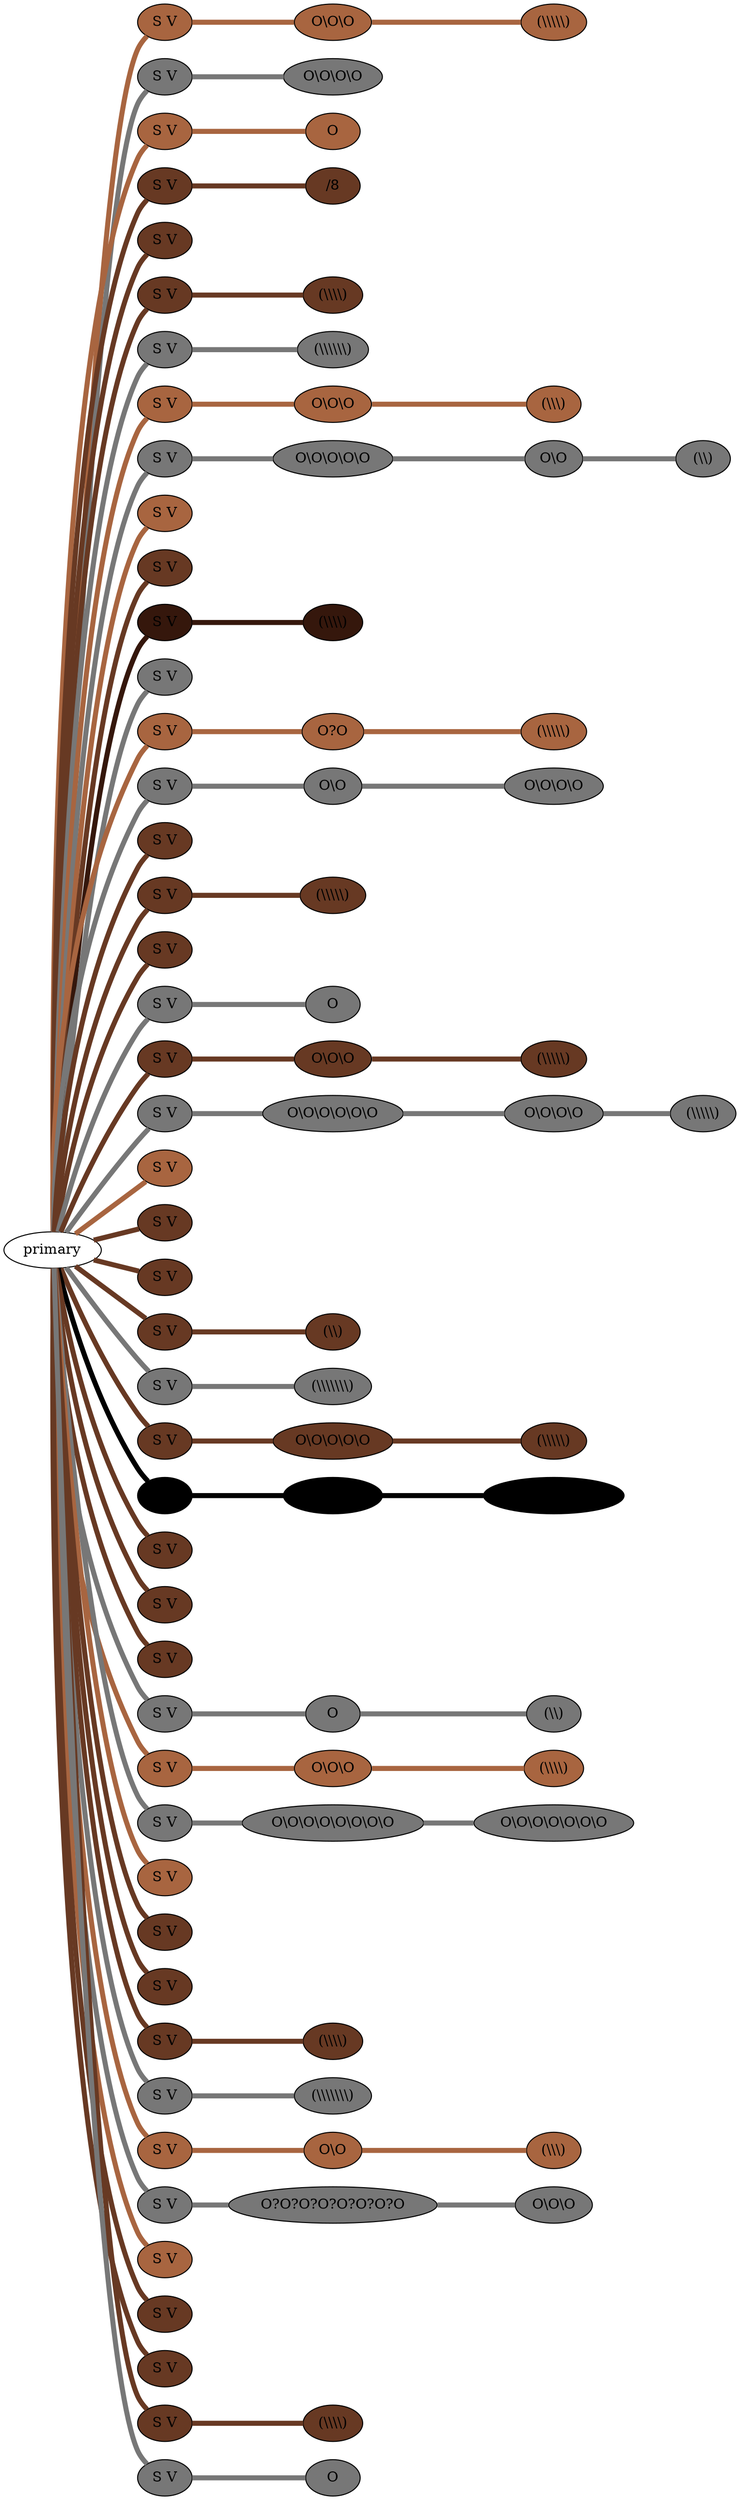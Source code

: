 graph {
 graph [rankdir=LR]
"1" [qtype="pendant_node", pendant_colors="#A86540", pendant_ply="S", pendant_attach="V", pendant_length="32", label="S V", style=filled, fillcolor="#A86540"]
"primary" -- "1" [qtype="pendant_link",penwidth=5,color="#A86540"]
"1:0" [qtype="knot_node", knot_value="3", knot_type="S", knot_position="7.0", knot_spin="Z", label="O\\O\\O", style=filled, fillcolor="#A86540"]
"1" -- "1:0" [qtype="knot_link",penwidth=5,color="#A86540"]
"1:1" [qtype="knot_node", knot_value="5", knot_type="L", knot_position="14.0", knot_spin="Z", label="(\\\\\\\\\\)", style=filled, fillcolor="#A86540"]
"1:0" -- "1:1" [qtype="knot_link",penwidth=5,color="#A86540"]
"2" [qtype="pendant_node", pendant_colors="#777777", pendant_ply="S", pendant_attach="V", pendant_length="34", label="S V", style=filled, fillcolor="#777777"]
"primary" -- "2" [qtype="pendant_link",penwidth=5,color="#777777"]
"2:0" [qtype="knot_node", knot_value="4", knot_type="S", knot_position="8.5", knot_spin="Z", label="O\\O\\O\\O", style=filled, fillcolor="#777777"]
"2" -- "2:0" [qtype="knot_link",penwidth=5,color="#777777"]
"3" [qtype="pendant_node", pendant_colors="#A86540", pendant_ply="S", pendant_attach="V", pendant_length="35", label="S V", style=filled, fillcolor="#A86540"]
"primary" -- "3" [qtype="pendant_link",penwidth=5,color="#A86540"]
"3:0" [qtype="knot_node", knot_value="1", knot_type="S", knot_position="12.0", knot_spin="Z", label="O", style=filled, fillcolor="#A86540"]
"3" -- "3:0" [qtype="knot_link",penwidth=5,color="#A86540"]
"4" [qtype="pendant_node", pendant_colors="#673923", pendant_ply="S", pendant_attach="V", pendant_length="35", label="S V", style=filled, fillcolor="#673923"]
"primary" -- "4" [qtype="pendant_link",penwidth=5,color="#673923"]
"4:0" [qtype="knot_node", knot_value="1", knot_type="E", knot_position="14.0", knot_spin="S", label="/8", style=filled, fillcolor="#673923"]
"4" -- "4:0" [qtype="knot_link",penwidth=5,color="#673923"]
"5" [qtype="pendant_node", pendant_colors="#673923", pendant_ply="S", pendant_attach="V", pendant_length="9", label="S V", style=filled, fillcolor="#673923"]
"primary" -- "5" [qtype="pendant_link",penwidth=5,color="#673923"]
"6" [qtype="pendant_node", pendant_colors="#673923", pendant_ply="S", pendant_attach="V", pendant_length="22", label="S V", style=filled, fillcolor="#673923"]
"primary" -- "6" [qtype="pendant_link",penwidth=5,color="#673923"]
"6:0" [qtype="knot_node", knot_value="4", knot_type="L", knot_position="13.5", knot_spin="Z", label="(\\\\\\\\)", style=filled, fillcolor="#673923"]
"6" -- "6:0" [qtype="knot_link",penwidth=5,color="#673923"]
"7" [qtype="pendant_node", pendant_colors="#777777", pendant_ply="S", pendant_attach="V", pendant_length="41", label="S V", style=filled, fillcolor="#777777"]
"primary" -- "7" [qtype="pendant_link",penwidth=5,color="#777777"]
"7:0" [qtype="knot_node", knot_value="6", knot_type="L", knot_position="15.0", knot_spin="Z", label="(\\\\\\\\\\\\)", style=filled, fillcolor="#777777"]
"7" -- "7:0" [qtype="knot_link",penwidth=5,color="#777777"]
"8" [qtype="pendant_node", pendant_colors="#A86540", pendant_ply="S", pendant_attach="V", pendant_length="43", label="S V", style=filled, fillcolor="#A86540"]
"primary" -- "8" [qtype="pendant_link",penwidth=5,color="#A86540"]
"8:0" [qtype="knot_node", knot_value="3", knot_type="S", knot_position="7.0", knot_spin="Z", label="O\\O\\O", style=filled, fillcolor="#A86540"]
"8" -- "8:0" [qtype="knot_link",penwidth=5,color="#A86540"]
"8:1" [qtype="knot_node", knot_value="3", knot_type="L", knot_position="11.5", knot_spin="Z", label="(\\\\\\)", style=filled, fillcolor="#A86540"]
"8:0" -- "8:1" [qtype="knot_link",penwidth=5,color="#A86540"]
"9" [qtype="pendant_node", pendant_colors="#777777", pendant_ply="S", pendant_attach="V", pendant_length="23", label="S V", style=filled, fillcolor="#777777"]
"primary" -- "9" [qtype="pendant_link",penwidth=5,color="#777777"]
"9:0" [qtype="knot_node", knot_value="5", knot_type="S", knot_position="8.0", knot_spin="Z", label="O\\O\\O\\O\\O", style=filled, fillcolor="#777777"]
"9" -- "9:0" [qtype="knot_link",penwidth=5,color="#777777"]
"9:1" [qtype="knot_node", knot_value="2", knot_type="S", knot_position="13.5", knot_spin="Z", label="O\\O", style=filled, fillcolor="#777777"]
"9:0" -- "9:1" [qtype="knot_link",penwidth=5,color="#777777"]
"9:2" [qtype="knot_node", knot_value="2", knot_type="L", knot_position="16.0", knot_spin="Z", label="(\\\\)", style=filled, fillcolor="#777777"]
"9:1" -- "9:2" [qtype="knot_link",penwidth=5,color="#777777"]
"10" [qtype="pendant_node", pendant_colors="#A86540", pendant_ply="S", pendant_attach="V", pendant_length="25", label="S V", style=filled, fillcolor="#A86540"]
"primary" -- "10" [qtype="pendant_link",penwidth=5,color="#A86540"]
"11" [qtype="pendant_node", pendant_colors="#673923", pendant_ply="S", pendant_attach="V", pendant_length="20", label="S V", style=filled, fillcolor="#673923"]
"primary" -- "11" [qtype="pendant_link",penwidth=5,color="#673923"]
"12" [qtype="pendant_node", pendant_colors="#35170C", pendant_ply="S", pendant_attach="V", pendant_length="42", label="S V", style=filled, fillcolor="#35170C"]
"primary" -- "12" [qtype="pendant_link",penwidth=5,color="#35170C"]
"12:0" [qtype="knot_node", knot_value="4", knot_type="L", knot_position="16.5", knot_spin="Z", label="(\\\\\\\\)", style=filled, fillcolor="#35170C"]
"12" -- "12:0" [qtype="knot_link",penwidth=5,color="#35170C"]
"13" [qtype="pendant_node", pendant_colors="#777777", pendant_ply="S", pendant_attach="V", pendant_length="10", label="S V", style=filled, fillcolor="#777777"]
"primary" -- "13" [qtype="pendant_link",penwidth=5,color="#777777"]
"14" [qtype="pendant_node", pendant_colors="#A86540", pendant_ply="S", pendant_attach="V", pendant_length="46", label="S V", style=filled, fillcolor="#A86540"]
"primary" -- "14" [qtype="pendant_link",penwidth=5,color="#A86540"]
"14:0" [qtype="knot_node", knot_value="2", knot_type="S", knot_position="7.5", knot_spin="SZ", label="O?O", style=filled, fillcolor="#A86540"]
"14" -- "14:0" [qtype="knot_link",penwidth=5,color="#A86540"]
"14:1" [qtype="knot_node", knot_value="5", knot_type="L", knot_position="13.0", knot_spin="Z", label="(\\\\\\\\\\)", style=filled, fillcolor="#A86540"]
"14:0" -- "14:1" [qtype="knot_link",penwidth=5,color="#A86540"]
"15" [qtype="pendant_node", pendant_colors="#777777", pendant_ply="S", pendant_attach="V", pendant_length="17", label="S V", style=filled, fillcolor="#777777"]
"primary" -- "15" [qtype="pendant_link",penwidth=5,color="#777777"]
"15:0" [qtype="knot_node", knot_value="2", knot_type="S", knot_position="9.0", knot_spin="Z", label="O\\O", style=filled, fillcolor="#777777"]
"15" -- "15:0" [qtype="knot_link",penwidth=5,color="#777777"]
"15:1" [qtype="knot_node", knot_value="4", knot_type="S", knot_position="14.5", knot_spin="Z", label="O\\O\\O\\O", style=filled, fillcolor="#777777"]
"15:0" -- "15:1" [qtype="knot_link",penwidth=5,color="#777777"]
"16" [qtype="pendant_node", pendant_colors="#673923", pendant_ply="S", pendant_attach="V", pendant_length="30", label="S V", style=filled, fillcolor="#673923"]
"primary" -- "16" [qtype="pendant_link",penwidth=5,color="#673923"]
"17" [qtype="pendant_node", pendant_colors="#673923", pendant_ply="S", pendant_attach="V", pendant_length="24", label="S V", style=filled, fillcolor="#673923"]
"primary" -- "17" [qtype="pendant_link",penwidth=5,color="#673923"]
"17:0" [qtype="knot_node", knot_value="5", knot_type="L", knot_position="17.0", knot_spin="Z", label="(\\\\\\\\\\)", style=filled, fillcolor="#673923"]
"17" -- "17:0" [qtype="knot_link",penwidth=5,color="#673923"]
"18" [qtype="pendant_node", pendant_colors="#673923", pendant_ply="S", pendant_attach="V", pendant_length="7", label="S V", style=filled, fillcolor="#673923"]
"primary" -- "18" [qtype="pendant_link",penwidth=5,color="#673923"]
"19" [qtype="pendant_node", pendant_colors="#777777", pendant_ply="S", pendant_attach="V", pendant_length="24", label="S V", style=filled, fillcolor="#777777"]
"primary" -- "19" [qtype="pendant_link",penwidth=5,color="#777777"]
"19:0" [qtype="knot_node", knot_value="1", knot_type="S", knot_position="15.5", knot_spin="Z", label="O", style=filled, fillcolor="#777777"]
"19" -- "19:0" [qtype="knot_link",penwidth=5,color="#777777"]
"20" [qtype="pendant_node", pendant_colors="#673923", pendant_ply="S", pendant_attach="V", pendant_length="44", label="S V", style=filled, fillcolor="#673923"]
"primary" -- "20" [qtype="pendant_link",penwidth=5,color="#673923"]
"20:0" [qtype="knot_node", knot_value="3", knot_type="S", knot_position="10.0", knot_spin="Z", label="O\\O\\O", style=filled, fillcolor="#673923"]
"20" -- "20:0" [qtype="knot_link",penwidth=5,color="#673923"]
"20:1" [qtype="knot_node", knot_value="5", knot_type="L", knot_position="16.0", knot_spin="Z", label="(\\\\\\\\\\)", style=filled, fillcolor="#673923"]
"20:0" -- "20:1" [qtype="knot_link",penwidth=5,color="#673923"]
"21" [qtype="pendant_node", pendant_colors="#777777", pendant_ply="S", pendant_attach="V", pendant_length="24", label="S V", style=filled, fillcolor="#777777"]
"primary" -- "21" [qtype="pendant_link",penwidth=5,color="#777777"]
"21:0" [qtype="knot_node", knot_value="6", knot_type="S", knot_position="9.0", knot_spin="Z", label="O\\O\\O\\O\\O\\O", style=filled, fillcolor="#777777"]
"21" -- "21:0" [qtype="knot_link",penwidth=5,color="#777777"]
"21:1" [qtype="knot_node", knot_value="4", knot_type="S", knot_position="15.0", knot_spin="Z", label="O\\O\\O\\O", style=filled, fillcolor="#777777"]
"21:0" -- "21:1" [qtype="knot_link",penwidth=5,color="#777777"]
"21:2" [qtype="knot_node", knot_value="5", knot_type="L", knot_position="18.5", knot_spin="Z", label="(\\\\\\\\\\)", style=filled, fillcolor="#777777"]
"21:1" -- "21:2" [qtype="knot_link",penwidth=5,color="#777777"]
"22" [qtype="pendant_node", pendant_colors="#A86540", pendant_ply="S", pendant_attach="V", pendant_length="44", label="S V", style=filled, fillcolor="#A86540"]
"primary" -- "22" [qtype="pendant_link",penwidth=5,color="#A86540"]
"23" [qtype="pendant_node", pendant_colors="#673923", pendant_ply="S", pendant_attach="V", pendant_length="37", label="S V", style=filled, fillcolor="#673923"]
"primary" -- "23" [qtype="pendant_link",penwidth=5,color="#673923"]
"24" [qtype="pendant_node", pendant_colors="#673923", pendant_ply="S", pendant_attach="V", pendant_length="3", label="S V", style=filled, fillcolor="#673923"]
"primary" -- "24" [qtype="pendant_link",penwidth=5,color="#673923"]
"25" [qtype="pendant_node", pendant_colors="#673923", pendant_ply="S", pendant_attach="V", pendant_length="22", label="S V", style=filled, fillcolor="#673923"]
"primary" -- "25" [qtype="pendant_link",penwidth=5,color="#673923"]
"25:0" [qtype="knot_node", knot_value="2", knot_type="L", knot_position="20.0", knot_spin="Z", label="(\\\\)", style=filled, fillcolor="#673923"]
"25" -- "25:0" [qtype="knot_link",penwidth=5,color="#673923"]
"26" [qtype="pendant_node", pendant_colors="#777777", pendant_ply="S", pendant_attach="V", pendant_length="43", label="S V", style=filled, fillcolor="#777777"]
"primary" -- "26" [qtype="pendant_link",penwidth=5,color="#777777"]
"26:0" [qtype="knot_node", knot_value="7", knot_type="L", knot_position="21.0", knot_spin="Z", label="(\\\\\\\\\\\\\\)", style=filled, fillcolor="#777777"]
"26" -- "26:0" [qtype="knot_link",penwidth=5,color="#777777"]
"27" [qtype="pendant_node", pendant_colors="#673923", pendant_ply="S", pendant_attach="V", pendant_length="41", label="S V", style=filled, fillcolor="#673923"]
"primary" -- "27" [qtype="pendant_link",penwidth=5,color="#673923"]
"27:0" [qtype="knot_node", knot_value="5", knot_type="S", knot_position="11.0", knot_spin="Z", label="O\\O\\O\\O\\O", style=filled, fillcolor="#673923"]
"27" -- "27:0" [qtype="knot_link",penwidth=5,color="#673923"]
"27:1" [qtype="knot_node", knot_value="5", knot_type="L", knot_position="18.5", knot_spin="Z", label="(\\\\\\\\\\)", style=filled, fillcolor="#673923"]
"27:0" -- "27:1" [qtype="knot_link",penwidth=5,color="#673923"]
"28" [qtype="pendant_node", pendant_colors="#000000", pendant_ply="S", pendant_attach="V", pendant_length="32", label="S V", style=filled, fillcolor="#000000"]
"primary" -- "28" [qtype="pendant_link",penwidth=5,color="#000000"]
"28:0" [qtype="knot_node", knot_value="4", knot_type="S", knot_position="11.0", knot_spin="Z", label="O\\O\\O\\O", style=filled, fillcolor="#000000"]
"28" -- "28:0" [qtype="knot_link",penwidth=5,color="#000000"]
"28:1" [qtype="knot_node", knot_value="6", knot_type="S", knot_position="12.5", knot_spin="Z", label="O\\O\\O\\O\\O\\O", style=filled, fillcolor="#000000"]
"28:0" -- "28:1" [qtype="knot_link",penwidth=5,color="#000000"]
"29" [qtype="pendant_node", pendant_colors="#673923", pendant_ply="S", pendant_attach="V", pendant_length="37", label="S V", style=filled, fillcolor="#673923"]
"primary" -- "29" [qtype="pendant_link",penwidth=5,color="#673923"]
"30" [qtype="pendant_node", pendant_colors="#673923", pendant_ply="S", pendant_attach="V", pendant_length="43", label="S V", style=filled, fillcolor="#673923"]
"primary" -- "30" [qtype="pendant_link",penwidth=5,color="#673923"]
"31" [qtype="pendant_node", pendant_colors="#673923", pendant_ply="S", pendant_attach="V", pendant_length="25", label="S V", style=filled, fillcolor="#673923"]
"primary" -- "31" [qtype="pendant_link",penwidth=5,color="#673923"]
"32" [qtype="pendant_node", pendant_colors="#777777", pendant_ply="S", pendant_attach="V", pendant_length="40", label="S V", style=filled, fillcolor="#777777"]
"primary" -- "32" [qtype="pendant_link",penwidth=5,color="#777777"]
"32:0" [qtype="knot_node", knot_value="1", knot_type="S", knot_position="17.5", knot_spin="Z", label="O", style=filled, fillcolor="#777777"]
"32" -- "32:0" [qtype="knot_link",penwidth=5,color="#777777"]
"32:1" [qtype="knot_node", knot_value="2", knot_type="L", knot_position="32.5", knot_spin="Z", label="(\\\\)", style=filled, fillcolor="#777777"]
"32:0" -- "32:1" [qtype="knot_link",penwidth=5,color="#777777"]
"33" [qtype="pendant_node", pendant_colors="#A86540", pendant_ply="S", pendant_attach="V", pendant_length="41", label="S V", style=filled, fillcolor="#A86540"]
"primary" -- "33" [qtype="pendant_link",penwidth=5,color="#A86540"]
"33:0" [qtype="knot_node", knot_value="3", knot_type="S", knot_position="9.5", knot_spin="Z", label="O\\O\\O", style=filled, fillcolor="#A86540"]
"33" -- "33:0" [qtype="knot_link",penwidth=5,color="#A86540"]
"33:1" [qtype="knot_node", knot_value="4", knot_type="L", knot_position="16.0", knot_spin="Z", label="(\\\\\\\\)", style=filled, fillcolor="#A86540"]
"33:0" -- "33:1" [qtype="knot_link",penwidth=5,color="#A86540"]
"34" [qtype="pendant_node", pendant_colors="#777777", pendant_ply="S", pendant_attach="V", pendant_length="24", label="S V", style=filled, fillcolor="#777777"]
"primary" -- "34" [qtype="pendant_link",penwidth=5,color="#777777"]
"34:0" [qtype="knot_node", knot_value="8", knot_type="S", knot_position="10.0", knot_spin="Z", label="O\\O\\O\\O\\O\\O\\O\\O", style=filled, fillcolor="#777777"]
"34" -- "34:0" [qtype="knot_link",penwidth=5,color="#777777"]
"34:1" [qtype="knot_node", knot_value="7", knot_type="S", knot_position="17.0", knot_spin="Z", label="O\\O\\O\\O\\O\\O\\O", style=filled, fillcolor="#777777"]
"34:0" -- "34:1" [qtype="knot_link",penwidth=5,color="#777777"]
"35" [qtype="pendant_node", pendant_colors="#A86540", pendant_ply="S", pendant_attach="V", pendant_length="38", label="S V", style=filled, fillcolor="#A86540"]
"primary" -- "35" [qtype="pendant_link",penwidth=5,color="#A86540"]
"36" [qtype="pendant_node", pendant_colors="#673923", pendant_ply="S", pendant_attach="V", pendant_length="28", label="S V", style=filled, fillcolor="#673923"]
"primary" -- "36" [qtype="pendant_link",penwidth=5,color="#673923"]
"37" [qtype="pendant_node", pendant_colors="#673923", pendant_ply="S", pendant_attach="V", pendant_length="4", label="S V", style=filled, fillcolor="#673923"]
"primary" -- "37" [qtype="pendant_link",penwidth=5,color="#673923"]
"38" [qtype="pendant_node", pendant_colors="#673923", pendant_ply="S", pendant_attach="V", pendant_length="17", label="S V", style=filled, fillcolor="#673923"]
"primary" -- "38" [qtype="pendant_link",penwidth=5,color="#673923"]
"38:0" [qtype="knot_node", knot_value="4", knot_type="L", knot_position="15.0", knot_spin="Z", label="(\\\\\\\\)", style=filled, fillcolor="#673923"]
"38" -- "38:0" [qtype="knot_link",penwidth=5,color="#673923"]
"39" [qtype="pendant_node", pendant_colors="#777777", pendant_ply="S", pendant_attach="V", pendant_length="39", label="S V", style=filled, fillcolor="#777777"]
"primary" -- "39" [qtype="pendant_link",penwidth=5,color="#777777"]
"39:0" [qtype="knot_node", knot_value="7", knot_type="L", knot_position="22.5", knot_spin="Z", label="(\\\\\\\\\\\\\\)", style=filled, fillcolor="#777777"]
"39" -- "39:0" [qtype="knot_link",penwidth=5,color="#777777"]
"40" [qtype="pendant_node", pendant_colors="#A86540", pendant_ply="S", pendant_attach="V", pendant_length="20", label="S V", style=filled, fillcolor="#A86540"]
"primary" -- "40" [qtype="pendant_link",penwidth=5,color="#A86540"]
"40:0" [qtype="knot_node", knot_value="2", knot_type="S", knot_position="10.5", knot_spin="Z", label="O\\O", style=filled, fillcolor="#A86540"]
"40" -- "40:0" [qtype="knot_link",penwidth=5,color="#A86540"]
"40:1" [qtype="knot_node", knot_value="3", knot_type="L", knot_position="16.5", knot_spin="Z", label="(\\\\\\)", style=filled, fillcolor="#A86540"]
"40:0" -- "40:1" [qtype="knot_link",penwidth=5,color="#A86540"]
"41" [qtype="pendant_node", pendant_colors="#777777", pendant_ply="S", pendant_attach="V", pendant_length="28", label="S V", style=filled, fillcolor="#777777"]
"primary" -- "41" [qtype="pendant_link",penwidth=5,color="#777777"]
"41:0" [qtype="knot_node", knot_value="8", knot_type="S", knot_position="10.5", knot_spin="UZZZZZZZ", label="O?O?O?O?O?O?O?O", style=filled, fillcolor="#777777"]
"41" -- "41:0" [qtype="knot_link",penwidth=5,color="#777777"]
"41:1" [qtype="knot_node", knot_value="3", knot_type="S", knot_position="17.5", knot_spin="Z", label="O\\O\\O", style=filled, fillcolor="#777777"]
"41:0" -- "41:1" [qtype="knot_link",penwidth=5,color="#777777"]
"42" [qtype="pendant_node", pendant_colors="#A86540", pendant_ply="S", pendant_attach="V", pendant_length="37", label="S V", style=filled, fillcolor="#A86540"]
"primary" -- "42" [qtype="pendant_link",penwidth=5,color="#A86540"]
"43" [qtype="pendant_node", pendant_colors="#673923", pendant_ply="S", pendant_attach="V", pendant_length="28", label="S V", style=filled, fillcolor="#673923"]
"primary" -- "43" [qtype="pendant_link",penwidth=5,color="#673923"]
"44" [qtype="pendant_node", pendant_colors="#673923", pendant_ply="S", pendant_attach="V", pendant_length="0", label="S V", style=filled, fillcolor="#673923"]
"primary" -- "44" [qtype="pendant_link",penwidth=5,color="#673923"]
"45" [qtype="pendant_node", pendant_colors="#673923", pendant_ply="S", pendant_attach="V", pendant_length="29", label="S V", style=filled, fillcolor="#673923"]
"primary" -- "45" [qtype="pendant_link",penwidth=5,color="#673923"]
"45:0" [qtype="knot_node", knot_value="4", knot_type="L", knot_position="17.0", knot_spin="Z", label="(\\\\\\\\)", style=filled, fillcolor="#673923"]
"45" -- "45:0" [qtype="knot_link",penwidth=5,color="#673923"]
"46" [qtype="pendant_node", pendant_colors="#777777", pendant_ply="S", pendant_attach="V", pendant_length="20", label="S V", style=filled, fillcolor="#777777"]
"primary" -- "46" [qtype="pendant_link",penwidth=5,color="#777777"]
"46:0" [qtype="knot_node", knot_value="1", knot_type="S", knot_position="13.0", knot_spin="Z", label="O", style=filled, fillcolor="#777777"]
"46" -- "46:0" [qtype="knot_link",penwidth=5,color="#777777"]
}
